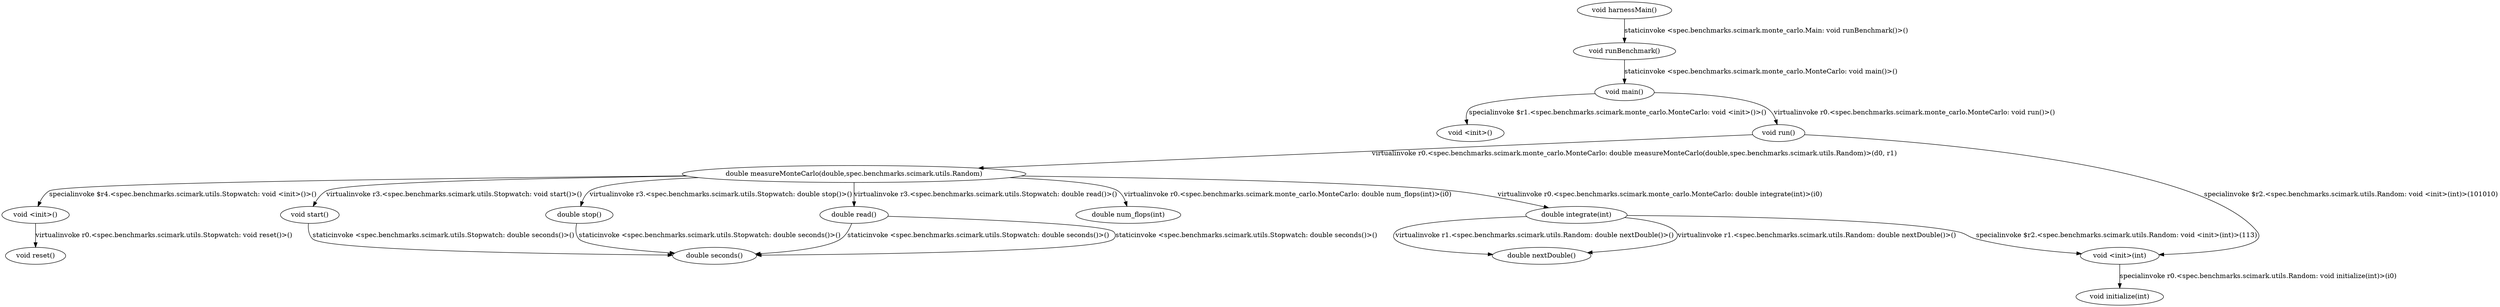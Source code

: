 digraph g {
7[label="void initialize(int)"]
10[label="double stop()"]
13[label="void <init>()"]
1[label="void runBenchmark()"]
8[label="double read()"]
2[label="void main()"]
11[label="double integrate(int)"]
16[label="double nextDouble()"]
15[label="double seconds()"]
12[label="void start()"]
14[label="void reset()"]
0[label="void harnessMain()"]
5[label="double measureMonteCarlo(double,spec.benchmarks.scimark.utils.Random)"]
6[label="void <init>(int)"]
4[label="void <init>()"]
9[label="double num_flops(int)"]
3[label="void run()"]
0->1[label="staticinvoke <spec.benchmarks.scimark.monte_carlo.Main: void runBenchmark()>()"]
1->2[label="staticinvoke <spec.benchmarks.scimark.monte_carlo.MonteCarlo: void main()>()"]
2->3[label="virtualinvoke r0.<spec.benchmarks.scimark.monte_carlo.MonteCarlo: void run()>()"]
11->6[label="specialinvoke $r2.<spec.benchmarks.scimark.utils.Random: void <init>(int)>(113)"]
2->4[label="specialinvoke $r1.<spec.benchmarks.scimark.monte_carlo.MonteCarlo: void <init>()>()"]
3->5[label="virtualinvoke r0.<spec.benchmarks.scimark.monte_carlo.MonteCarlo: double measureMonteCarlo(double,spec.benchmarks.scimark.utils.Random)>(d0, r1)"]
3->6[label="specialinvoke $r2.<spec.benchmarks.scimark.utils.Random: void <init>(int)>(101010)"]
13->14[label="virtualinvoke r0.<spec.benchmarks.scimark.utils.Stopwatch: void reset()>()"]
6->7[label="specialinvoke r0.<spec.benchmarks.scimark.utils.Random: void initialize(int)>(i0)"]
5->8[label="virtualinvoke r3.<spec.benchmarks.scimark.utils.Stopwatch: double read()>()"]
5->9[label="virtualinvoke r0.<spec.benchmarks.scimark.monte_carlo.MonteCarlo: double num_flops(int)>(i0)"]
11->16[label="virtualinvoke r1.<spec.benchmarks.scimark.utils.Random: double nextDouble()>()"]
11->16[label="virtualinvoke r1.<spec.benchmarks.scimark.utils.Random: double nextDouble()>()"]
10->15[label="staticinvoke <spec.benchmarks.scimark.utils.Stopwatch: double seconds()>()"]
12->15[label="staticinvoke <spec.benchmarks.scimark.utils.Stopwatch: double seconds()>()"]
5->10[label="virtualinvoke r3.<spec.benchmarks.scimark.utils.Stopwatch: double stop()>()"]
8->15[label="staticinvoke <spec.benchmarks.scimark.utils.Stopwatch: double seconds()>()"]
8->15[label="staticinvoke <spec.benchmarks.scimark.utils.Stopwatch: double seconds()>()"]
5->11[label="virtualinvoke r0.<spec.benchmarks.scimark.monte_carlo.MonteCarlo: double integrate(int)>(i0)"]
5->12[label="virtualinvoke r3.<spec.benchmarks.scimark.utils.Stopwatch: void start()>()"]
5->13[label="specialinvoke $r4.<spec.benchmarks.scimark.utils.Stopwatch: void <init>()>()"]
}